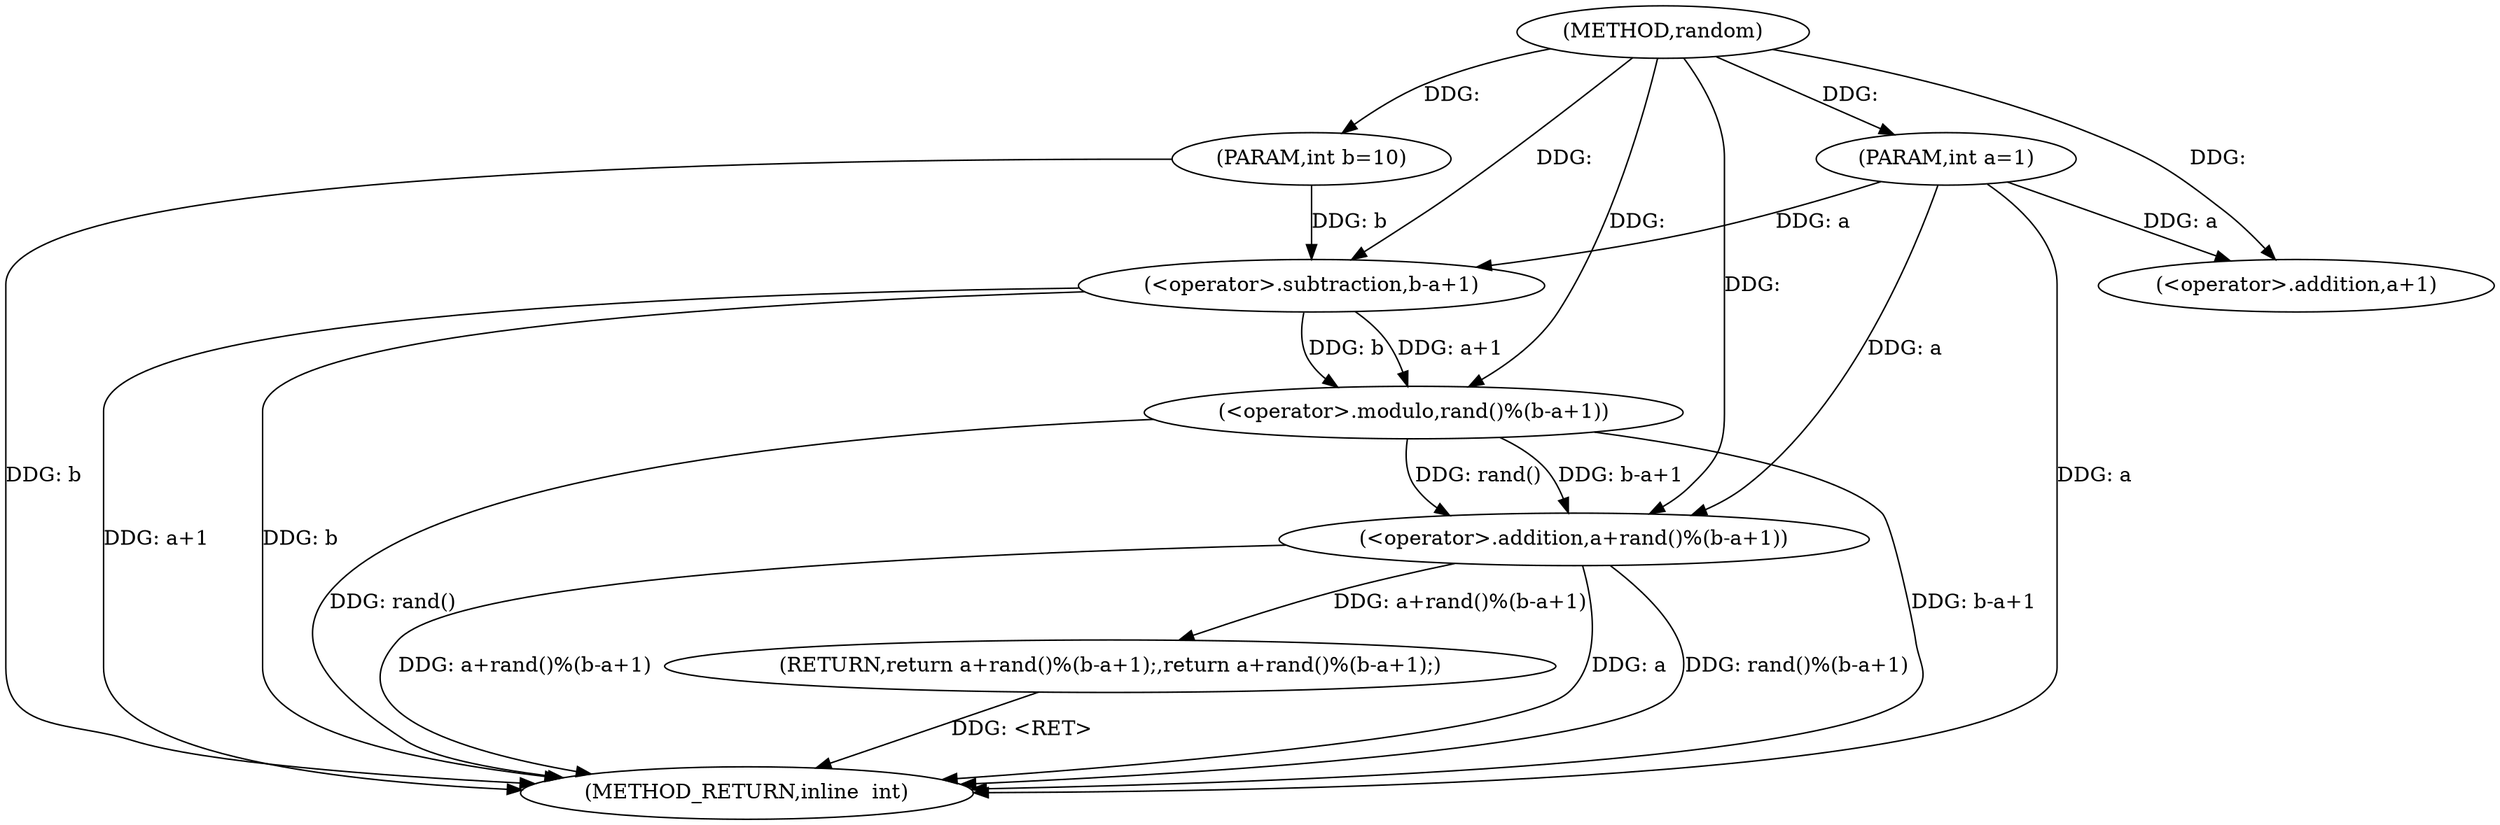 digraph "random" {  
"1000107" [label = "(METHOD,random)" ]
"1000121" [label = "(METHOD_RETURN,inline  int)" ]
"1000108" [label = "(PARAM,int a=1)" ]
"1000109" [label = "(PARAM,int b=10)" ]
"1000111" [label = "(RETURN,return a+rand()%(b-a+1);,return a+rand()%(b-a+1);)" ]
"1000112" [label = "(<operator>.addition,a+rand()%(b-a+1))" ]
"1000114" [label = "(<operator>.modulo,rand()%(b-a+1))" ]
"1000116" [label = "(<operator>.subtraction,b-a+1)" ]
"1000118" [label = "(<operator>.addition,a+1)" ]
  "1000111" -> "1000121"  [ label = "DDG: <RET>"] 
  "1000108" -> "1000121"  [ label = "DDG: a"] 
  "1000109" -> "1000121"  [ label = "DDG: b"] 
  "1000112" -> "1000121"  [ label = "DDG: a"] 
  "1000114" -> "1000121"  [ label = "DDG: rand()"] 
  "1000116" -> "1000121"  [ label = "DDG: b"] 
  "1000116" -> "1000121"  [ label = "DDG: a+1"] 
  "1000114" -> "1000121"  [ label = "DDG: b-a+1"] 
  "1000112" -> "1000121"  [ label = "DDG: rand()%(b-a+1)"] 
  "1000112" -> "1000121"  [ label = "DDG: a+rand()%(b-a+1)"] 
  "1000107" -> "1000108"  [ label = "DDG: "] 
  "1000107" -> "1000109"  [ label = "DDG: "] 
  "1000112" -> "1000111"  [ label = "DDG: a+rand()%(b-a+1)"] 
  "1000108" -> "1000112"  [ label = "DDG: a"] 
  "1000107" -> "1000112"  [ label = "DDG: "] 
  "1000114" -> "1000112"  [ label = "DDG: rand()"] 
  "1000114" -> "1000112"  [ label = "DDG: b-a+1"] 
  "1000107" -> "1000114"  [ label = "DDG: "] 
  "1000116" -> "1000114"  [ label = "DDG: b"] 
  "1000116" -> "1000114"  [ label = "DDG: a+1"] 
  "1000109" -> "1000116"  [ label = "DDG: b"] 
  "1000107" -> "1000116"  [ label = "DDG: "] 
  "1000108" -> "1000116"  [ label = "DDG: a"] 
  "1000108" -> "1000118"  [ label = "DDG: a"] 
  "1000107" -> "1000118"  [ label = "DDG: "] 
}

